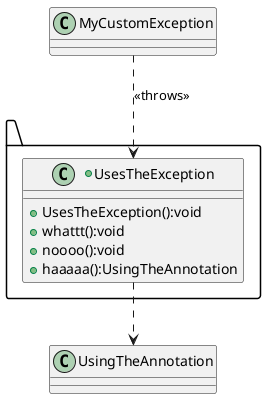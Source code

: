 @startuml
package .. {
	+class UsesTheException{
	+UsesTheException():void
	+whattt():void
	+noooo():void
	+haaaaa():UsingTheAnnotation
	}

}
MyCustomException..>UsesTheException : << throws >>
UsesTheException..>UsingTheAnnotation
@enduml